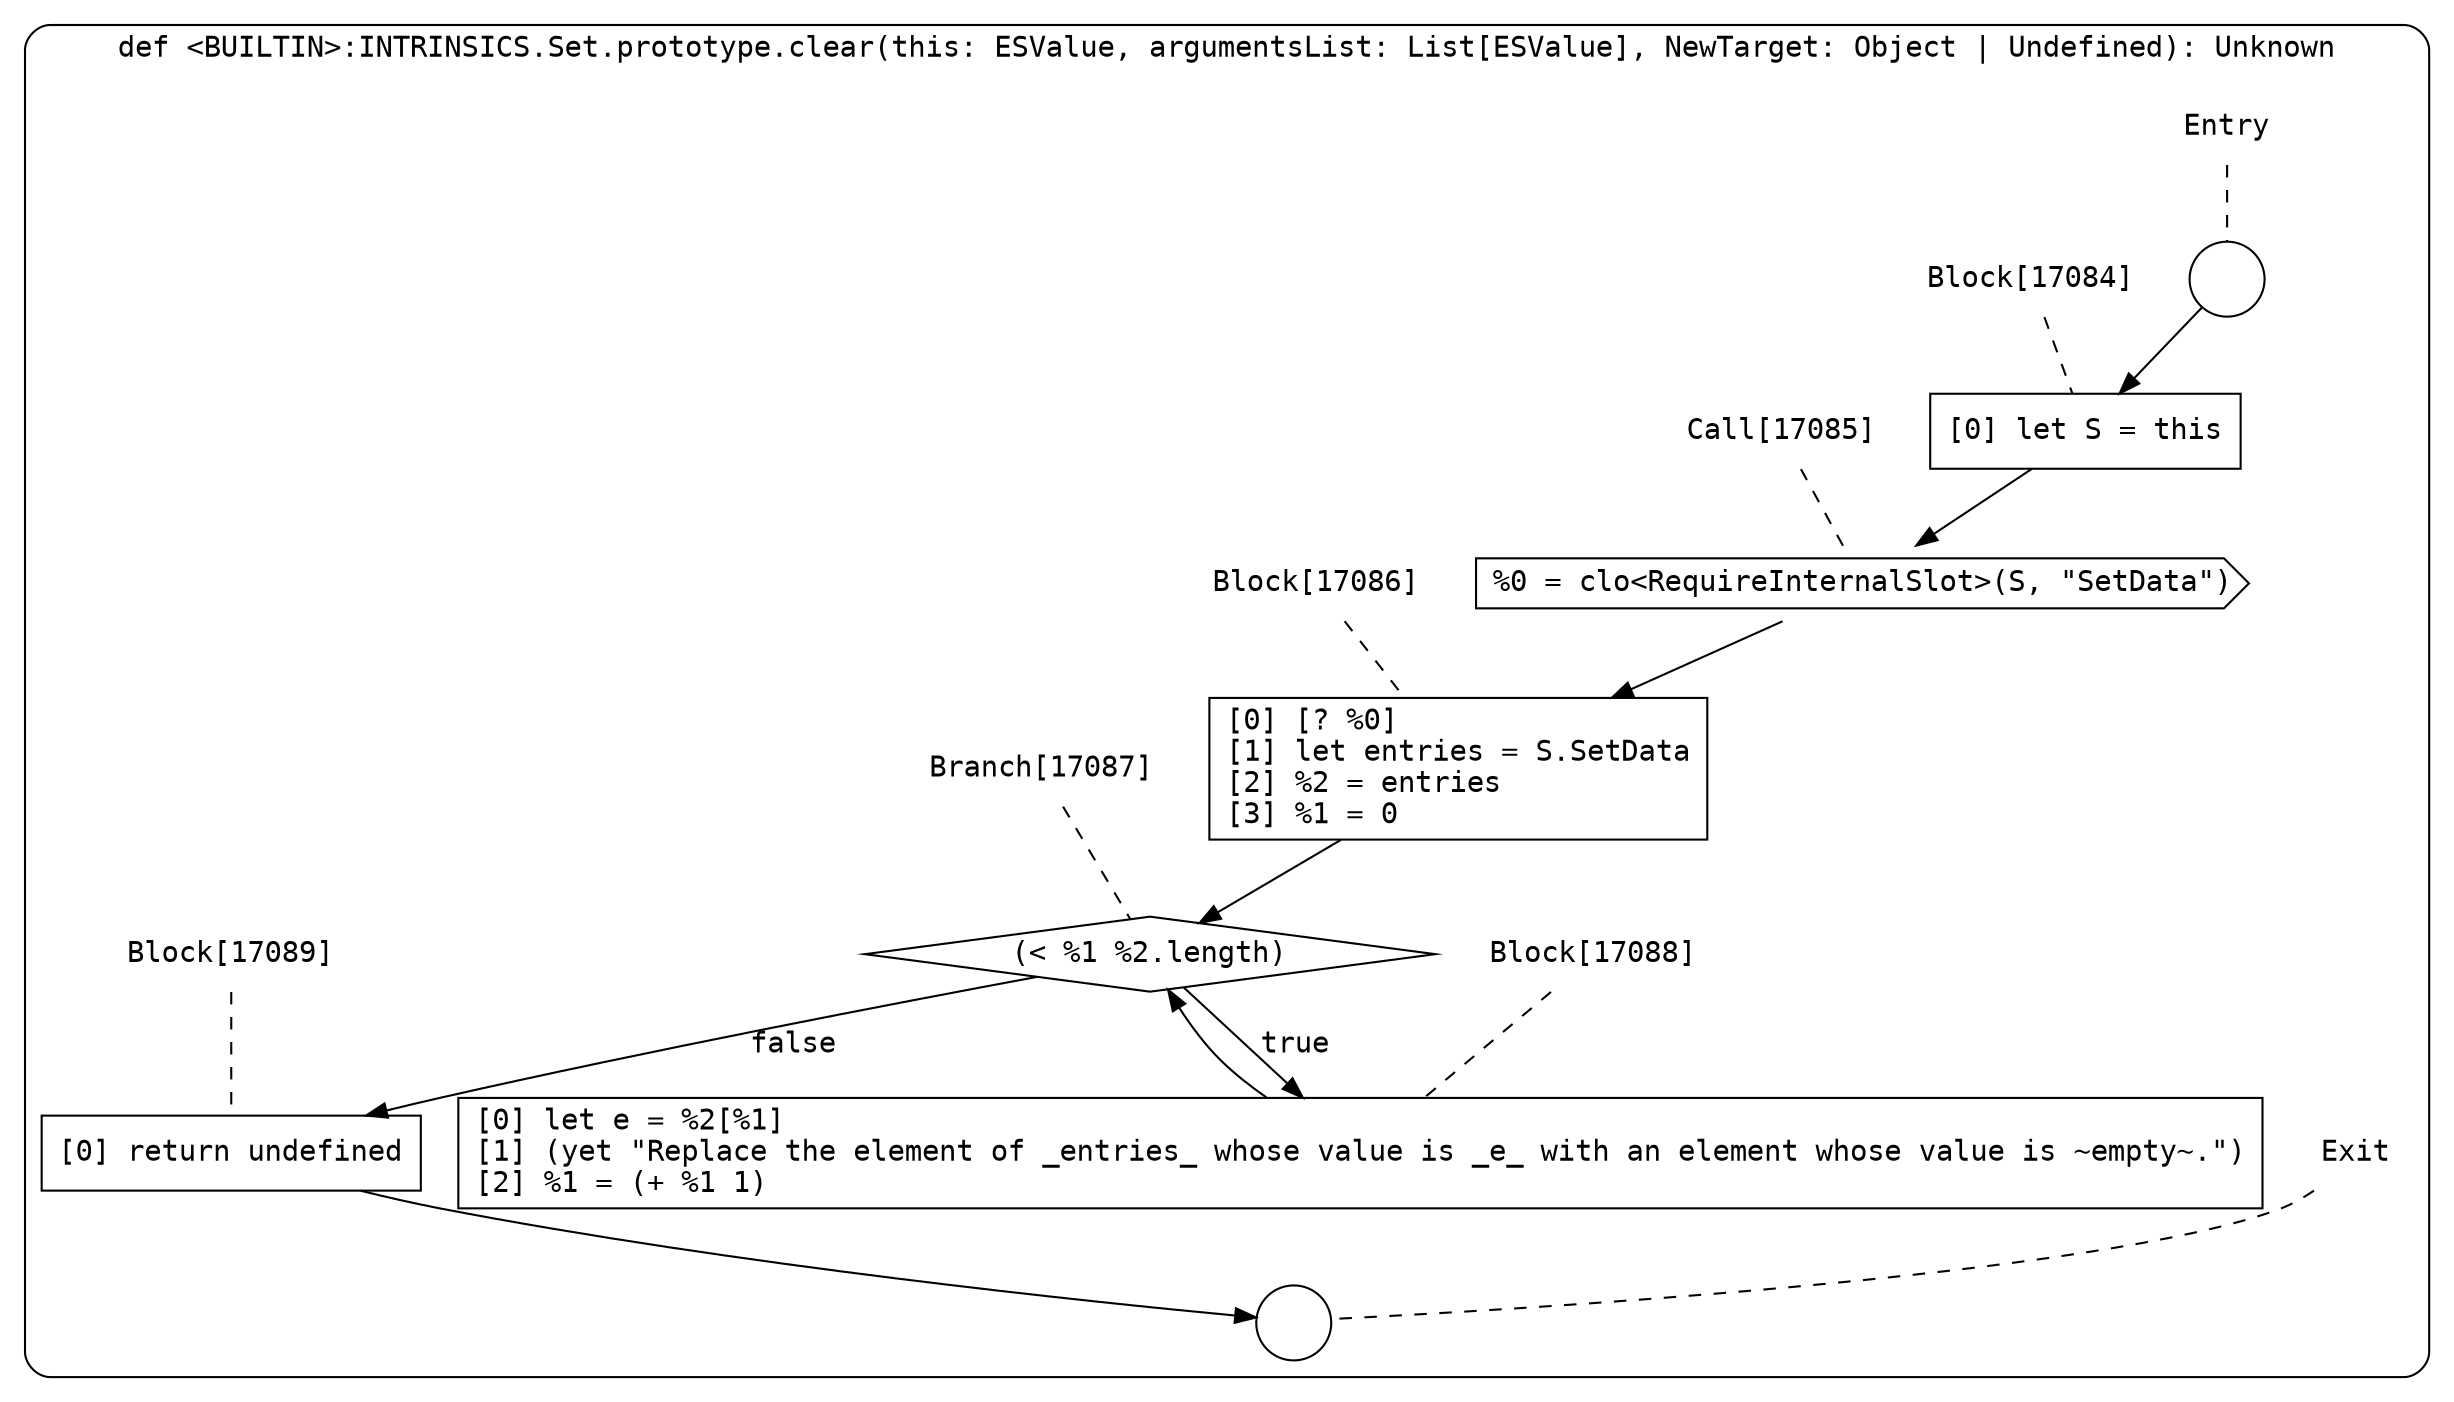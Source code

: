 digraph {
  graph [fontname = "Consolas"]
  node [fontname = "Consolas"]
  edge [fontname = "Consolas"]
  subgraph cluster2451 {
    label = "def <BUILTIN>:INTRINSICS.Set.prototype.clear(this: ESValue, argumentsList: List[ESValue], NewTarget: Object | Undefined): Unknown"
    style = rounded
    cluster2451_entry_name [shape=none, label=<<font color="black">Entry</font>>]
    cluster2451_entry_name -> cluster2451_entry [arrowhead=none, color="black", style=dashed]
    cluster2451_entry [shape=circle label=" " color="black" fillcolor="white" style=filled]
    cluster2451_entry -> node17084 [color="black"]
    cluster2451_exit_name [shape=none, label=<<font color="black">Exit</font>>]
    cluster2451_exit_name -> cluster2451_exit [arrowhead=none, color="black", style=dashed]
    cluster2451_exit [shape=circle label=" " color="black" fillcolor="white" style=filled]
    node17084_name [shape=none, label=<<font color="black">Block[17084]</font>>]
    node17084_name -> node17084 [arrowhead=none, color="black", style=dashed]
    node17084 [shape=box, label=<<font color="black">[0] let S = this<BR ALIGN="LEFT"/></font>> color="black" fillcolor="white", style=filled]
    node17084 -> node17085 [color="black"]
    node17085_name [shape=none, label=<<font color="black">Call[17085]</font>>]
    node17085_name -> node17085 [arrowhead=none, color="black", style=dashed]
    node17085 [shape=cds, label=<<font color="black">%0 = clo&lt;RequireInternalSlot&gt;(S, &quot;SetData&quot;)</font>> color="black" fillcolor="white", style=filled]
    node17085 -> node17086 [color="black"]
    node17086_name [shape=none, label=<<font color="black">Block[17086]</font>>]
    node17086_name -> node17086 [arrowhead=none, color="black", style=dashed]
    node17086 [shape=box, label=<<font color="black">[0] [? %0]<BR ALIGN="LEFT"/>[1] let entries = S.SetData<BR ALIGN="LEFT"/>[2] %2 = entries<BR ALIGN="LEFT"/>[3] %1 = 0<BR ALIGN="LEFT"/></font>> color="black" fillcolor="white", style=filled]
    node17086 -> node17087 [color="black"]
    node17087_name [shape=none, label=<<font color="black">Branch[17087]</font>>]
    node17087_name -> node17087 [arrowhead=none, color="black", style=dashed]
    node17087 [shape=diamond, label=<<font color="black">(&lt; %1 %2.length)</font>> color="black" fillcolor="white", style=filled]
    node17087 -> node17088 [label=<<font color="black">true</font>> color="black"]
    node17087 -> node17089 [label=<<font color="black">false</font>> color="black"]
    node17088_name [shape=none, label=<<font color="black">Block[17088]</font>>]
    node17088_name -> node17088 [arrowhead=none, color="black", style=dashed]
    node17088 [shape=box, label=<<font color="black">[0] let e = %2[%1]<BR ALIGN="LEFT"/>[1] (yet &quot;Replace the element of _entries_ whose value is _e_ with an element whose value is ~empty~.&quot;)<BR ALIGN="LEFT"/>[2] %1 = (+ %1 1)<BR ALIGN="LEFT"/></font>> color="black" fillcolor="white", style=filled]
    node17088 -> node17087 [color="black"]
    node17089_name [shape=none, label=<<font color="black">Block[17089]</font>>]
    node17089_name -> node17089 [arrowhead=none, color="black", style=dashed]
    node17089 [shape=box, label=<<font color="black">[0] return undefined<BR ALIGN="LEFT"/></font>> color="black" fillcolor="white", style=filled]
    node17089 -> cluster2451_exit [color="black"]
  }
}